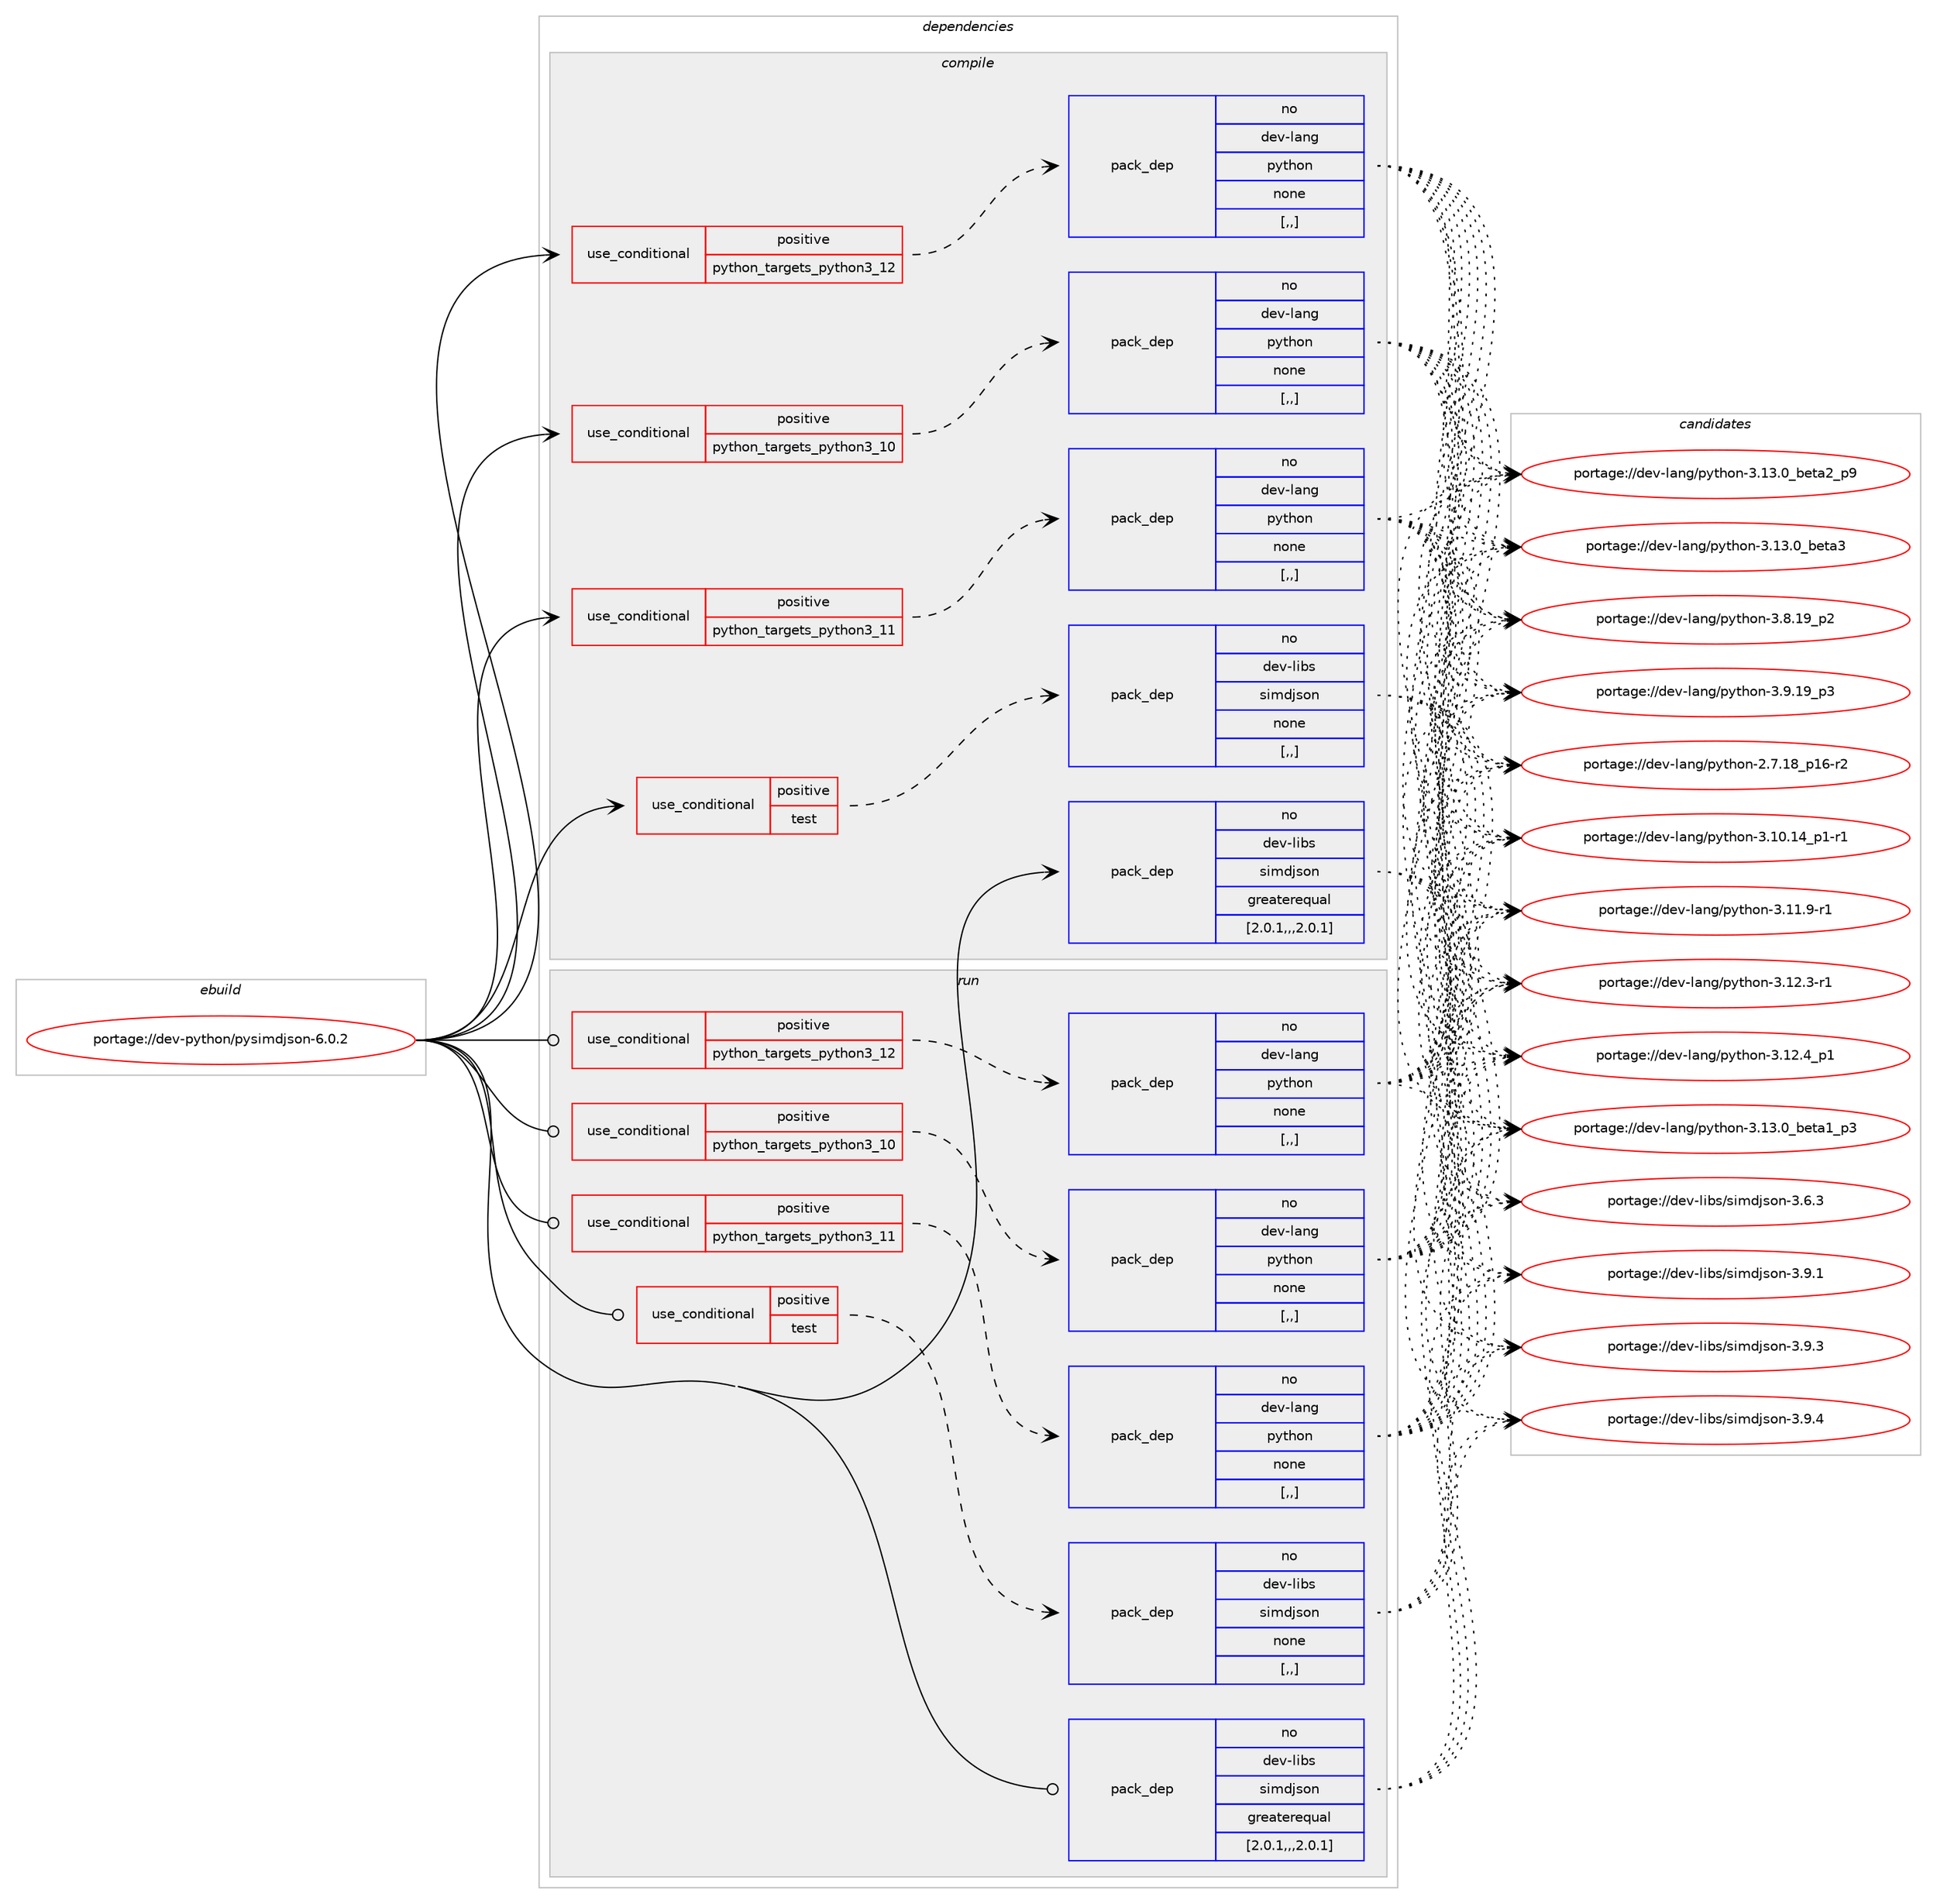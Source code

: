 digraph prolog {

# *************
# Graph options
# *************

newrank=true;
concentrate=true;
compound=true;
graph [rankdir=LR,fontname=Helvetica,fontsize=10,ranksep=1.5];#, ranksep=2.5, nodesep=0.2];
edge  [arrowhead=vee];
node  [fontname=Helvetica,fontsize=10];

# **********
# The ebuild
# **********

subgraph cluster_leftcol {
color=gray;
rank=same;
label=<<i>ebuild</i>>;
id [label="portage://dev-python/pysimdjson-6.0.2", color=red, width=4, href="../dev-python/pysimdjson-6.0.2.svg"];
}

# ****************
# The dependencies
# ****************

subgraph cluster_midcol {
color=gray;
label=<<i>dependencies</i>>;
subgraph cluster_compile {
fillcolor="#eeeeee";
style=filled;
label=<<i>compile</i>>;
subgraph cond36558 {
dependency154694 [label=<<TABLE BORDER="0" CELLBORDER="1" CELLSPACING="0" CELLPADDING="4"><TR><TD ROWSPAN="3" CELLPADDING="10">use_conditional</TD></TR><TR><TD>positive</TD></TR><TR><TD>python_targets_python3_10</TD></TR></TABLE>>, shape=none, color=red];
subgraph pack116902 {
dependency154695 [label=<<TABLE BORDER="0" CELLBORDER="1" CELLSPACING="0" CELLPADDING="4" WIDTH="220"><TR><TD ROWSPAN="6" CELLPADDING="30">pack_dep</TD></TR><TR><TD WIDTH="110">no</TD></TR><TR><TD>dev-lang</TD></TR><TR><TD>python</TD></TR><TR><TD>none</TD></TR><TR><TD>[,,]</TD></TR></TABLE>>, shape=none, color=blue];
}
dependency154694:e -> dependency154695:w [weight=20,style="dashed",arrowhead="vee"];
}
id:e -> dependency154694:w [weight=20,style="solid",arrowhead="vee"];
subgraph cond36559 {
dependency154696 [label=<<TABLE BORDER="0" CELLBORDER="1" CELLSPACING="0" CELLPADDING="4"><TR><TD ROWSPAN="3" CELLPADDING="10">use_conditional</TD></TR><TR><TD>positive</TD></TR><TR><TD>python_targets_python3_11</TD></TR></TABLE>>, shape=none, color=red];
subgraph pack116903 {
dependency154697 [label=<<TABLE BORDER="0" CELLBORDER="1" CELLSPACING="0" CELLPADDING="4" WIDTH="220"><TR><TD ROWSPAN="6" CELLPADDING="30">pack_dep</TD></TR><TR><TD WIDTH="110">no</TD></TR><TR><TD>dev-lang</TD></TR><TR><TD>python</TD></TR><TR><TD>none</TD></TR><TR><TD>[,,]</TD></TR></TABLE>>, shape=none, color=blue];
}
dependency154696:e -> dependency154697:w [weight=20,style="dashed",arrowhead="vee"];
}
id:e -> dependency154696:w [weight=20,style="solid",arrowhead="vee"];
subgraph cond36560 {
dependency154698 [label=<<TABLE BORDER="0" CELLBORDER="1" CELLSPACING="0" CELLPADDING="4"><TR><TD ROWSPAN="3" CELLPADDING="10">use_conditional</TD></TR><TR><TD>positive</TD></TR><TR><TD>python_targets_python3_12</TD></TR></TABLE>>, shape=none, color=red];
subgraph pack116904 {
dependency154699 [label=<<TABLE BORDER="0" CELLBORDER="1" CELLSPACING="0" CELLPADDING="4" WIDTH="220"><TR><TD ROWSPAN="6" CELLPADDING="30">pack_dep</TD></TR><TR><TD WIDTH="110">no</TD></TR><TR><TD>dev-lang</TD></TR><TR><TD>python</TD></TR><TR><TD>none</TD></TR><TR><TD>[,,]</TD></TR></TABLE>>, shape=none, color=blue];
}
dependency154698:e -> dependency154699:w [weight=20,style="dashed",arrowhead="vee"];
}
id:e -> dependency154698:w [weight=20,style="solid",arrowhead="vee"];
subgraph cond36561 {
dependency154700 [label=<<TABLE BORDER="0" CELLBORDER="1" CELLSPACING="0" CELLPADDING="4"><TR><TD ROWSPAN="3" CELLPADDING="10">use_conditional</TD></TR><TR><TD>positive</TD></TR><TR><TD>test</TD></TR></TABLE>>, shape=none, color=red];
subgraph pack116905 {
dependency154701 [label=<<TABLE BORDER="0" CELLBORDER="1" CELLSPACING="0" CELLPADDING="4" WIDTH="220"><TR><TD ROWSPAN="6" CELLPADDING="30">pack_dep</TD></TR><TR><TD WIDTH="110">no</TD></TR><TR><TD>dev-libs</TD></TR><TR><TD>simdjson</TD></TR><TR><TD>none</TD></TR><TR><TD>[,,]</TD></TR></TABLE>>, shape=none, color=blue];
}
dependency154700:e -> dependency154701:w [weight=20,style="dashed",arrowhead="vee"];
}
id:e -> dependency154700:w [weight=20,style="solid",arrowhead="vee"];
subgraph pack116906 {
dependency154702 [label=<<TABLE BORDER="0" CELLBORDER="1" CELLSPACING="0" CELLPADDING="4" WIDTH="220"><TR><TD ROWSPAN="6" CELLPADDING="30">pack_dep</TD></TR><TR><TD WIDTH="110">no</TD></TR><TR><TD>dev-libs</TD></TR><TR><TD>simdjson</TD></TR><TR><TD>greaterequal</TD></TR><TR><TD>[2.0.1,,,2.0.1]</TD></TR></TABLE>>, shape=none, color=blue];
}
id:e -> dependency154702:w [weight=20,style="solid",arrowhead="vee"];
}
subgraph cluster_compileandrun {
fillcolor="#eeeeee";
style=filled;
label=<<i>compile and run</i>>;
}
subgraph cluster_run {
fillcolor="#eeeeee";
style=filled;
label=<<i>run</i>>;
subgraph cond36562 {
dependency154703 [label=<<TABLE BORDER="0" CELLBORDER="1" CELLSPACING="0" CELLPADDING="4"><TR><TD ROWSPAN="3" CELLPADDING="10">use_conditional</TD></TR><TR><TD>positive</TD></TR><TR><TD>python_targets_python3_10</TD></TR></TABLE>>, shape=none, color=red];
subgraph pack116907 {
dependency154704 [label=<<TABLE BORDER="0" CELLBORDER="1" CELLSPACING="0" CELLPADDING="4" WIDTH="220"><TR><TD ROWSPAN="6" CELLPADDING="30">pack_dep</TD></TR><TR><TD WIDTH="110">no</TD></TR><TR><TD>dev-lang</TD></TR><TR><TD>python</TD></TR><TR><TD>none</TD></TR><TR><TD>[,,]</TD></TR></TABLE>>, shape=none, color=blue];
}
dependency154703:e -> dependency154704:w [weight=20,style="dashed",arrowhead="vee"];
}
id:e -> dependency154703:w [weight=20,style="solid",arrowhead="odot"];
subgraph cond36563 {
dependency154705 [label=<<TABLE BORDER="0" CELLBORDER="1" CELLSPACING="0" CELLPADDING="4"><TR><TD ROWSPAN="3" CELLPADDING="10">use_conditional</TD></TR><TR><TD>positive</TD></TR><TR><TD>python_targets_python3_11</TD></TR></TABLE>>, shape=none, color=red];
subgraph pack116908 {
dependency154706 [label=<<TABLE BORDER="0" CELLBORDER="1" CELLSPACING="0" CELLPADDING="4" WIDTH="220"><TR><TD ROWSPAN="6" CELLPADDING="30">pack_dep</TD></TR><TR><TD WIDTH="110">no</TD></TR><TR><TD>dev-lang</TD></TR><TR><TD>python</TD></TR><TR><TD>none</TD></TR><TR><TD>[,,]</TD></TR></TABLE>>, shape=none, color=blue];
}
dependency154705:e -> dependency154706:w [weight=20,style="dashed",arrowhead="vee"];
}
id:e -> dependency154705:w [weight=20,style="solid",arrowhead="odot"];
subgraph cond36564 {
dependency154707 [label=<<TABLE BORDER="0" CELLBORDER="1" CELLSPACING="0" CELLPADDING="4"><TR><TD ROWSPAN="3" CELLPADDING="10">use_conditional</TD></TR><TR><TD>positive</TD></TR><TR><TD>python_targets_python3_12</TD></TR></TABLE>>, shape=none, color=red];
subgraph pack116909 {
dependency154708 [label=<<TABLE BORDER="0" CELLBORDER="1" CELLSPACING="0" CELLPADDING="4" WIDTH="220"><TR><TD ROWSPAN="6" CELLPADDING="30">pack_dep</TD></TR><TR><TD WIDTH="110">no</TD></TR><TR><TD>dev-lang</TD></TR><TR><TD>python</TD></TR><TR><TD>none</TD></TR><TR><TD>[,,]</TD></TR></TABLE>>, shape=none, color=blue];
}
dependency154707:e -> dependency154708:w [weight=20,style="dashed",arrowhead="vee"];
}
id:e -> dependency154707:w [weight=20,style="solid",arrowhead="odot"];
subgraph cond36565 {
dependency154709 [label=<<TABLE BORDER="0" CELLBORDER="1" CELLSPACING="0" CELLPADDING="4"><TR><TD ROWSPAN="3" CELLPADDING="10">use_conditional</TD></TR><TR><TD>positive</TD></TR><TR><TD>test</TD></TR></TABLE>>, shape=none, color=red];
subgraph pack116910 {
dependency154710 [label=<<TABLE BORDER="0" CELLBORDER="1" CELLSPACING="0" CELLPADDING="4" WIDTH="220"><TR><TD ROWSPAN="6" CELLPADDING="30">pack_dep</TD></TR><TR><TD WIDTH="110">no</TD></TR><TR><TD>dev-libs</TD></TR><TR><TD>simdjson</TD></TR><TR><TD>none</TD></TR><TR><TD>[,,]</TD></TR></TABLE>>, shape=none, color=blue];
}
dependency154709:e -> dependency154710:w [weight=20,style="dashed",arrowhead="vee"];
}
id:e -> dependency154709:w [weight=20,style="solid",arrowhead="odot"];
subgraph pack116911 {
dependency154711 [label=<<TABLE BORDER="0" CELLBORDER="1" CELLSPACING="0" CELLPADDING="4" WIDTH="220"><TR><TD ROWSPAN="6" CELLPADDING="30">pack_dep</TD></TR><TR><TD WIDTH="110">no</TD></TR><TR><TD>dev-libs</TD></TR><TR><TD>simdjson</TD></TR><TR><TD>greaterequal</TD></TR><TR><TD>[2.0.1,,,2.0.1]</TD></TR></TABLE>>, shape=none, color=blue];
}
id:e -> dependency154711:w [weight=20,style="solid",arrowhead="odot"];
}
}

# **************
# The candidates
# **************

subgraph cluster_choices {
rank=same;
color=gray;
label=<<i>candidates</i>>;

subgraph choice116902 {
color=black;
nodesep=1;
choice100101118451089711010347112121116104111110455046554649569511249544511450 [label="portage://dev-lang/python-2.7.18_p16-r2", color=red, width=4,href="../dev-lang/python-2.7.18_p16-r2.svg"];
choice100101118451089711010347112121116104111110455146494846495295112494511449 [label="portage://dev-lang/python-3.10.14_p1-r1", color=red, width=4,href="../dev-lang/python-3.10.14_p1-r1.svg"];
choice100101118451089711010347112121116104111110455146494946574511449 [label="portage://dev-lang/python-3.11.9-r1", color=red, width=4,href="../dev-lang/python-3.11.9-r1.svg"];
choice100101118451089711010347112121116104111110455146495046514511449 [label="portage://dev-lang/python-3.12.3-r1", color=red, width=4,href="../dev-lang/python-3.12.3-r1.svg"];
choice100101118451089711010347112121116104111110455146495046529511249 [label="portage://dev-lang/python-3.12.4_p1", color=red, width=4,href="../dev-lang/python-3.12.4_p1.svg"];
choice10010111845108971101034711212111610411111045514649514648959810111697499511251 [label="portage://dev-lang/python-3.13.0_beta1_p3", color=red, width=4,href="../dev-lang/python-3.13.0_beta1_p3.svg"];
choice10010111845108971101034711212111610411111045514649514648959810111697509511257 [label="portage://dev-lang/python-3.13.0_beta2_p9", color=red, width=4,href="../dev-lang/python-3.13.0_beta2_p9.svg"];
choice1001011184510897110103471121211161041111104551464951464895981011169751 [label="portage://dev-lang/python-3.13.0_beta3", color=red, width=4,href="../dev-lang/python-3.13.0_beta3.svg"];
choice100101118451089711010347112121116104111110455146564649579511250 [label="portage://dev-lang/python-3.8.19_p2", color=red, width=4,href="../dev-lang/python-3.8.19_p2.svg"];
choice100101118451089711010347112121116104111110455146574649579511251 [label="portage://dev-lang/python-3.9.19_p3", color=red, width=4,href="../dev-lang/python-3.9.19_p3.svg"];
dependency154695:e -> choice100101118451089711010347112121116104111110455046554649569511249544511450:w [style=dotted,weight="100"];
dependency154695:e -> choice100101118451089711010347112121116104111110455146494846495295112494511449:w [style=dotted,weight="100"];
dependency154695:e -> choice100101118451089711010347112121116104111110455146494946574511449:w [style=dotted,weight="100"];
dependency154695:e -> choice100101118451089711010347112121116104111110455146495046514511449:w [style=dotted,weight="100"];
dependency154695:e -> choice100101118451089711010347112121116104111110455146495046529511249:w [style=dotted,weight="100"];
dependency154695:e -> choice10010111845108971101034711212111610411111045514649514648959810111697499511251:w [style=dotted,weight="100"];
dependency154695:e -> choice10010111845108971101034711212111610411111045514649514648959810111697509511257:w [style=dotted,weight="100"];
dependency154695:e -> choice1001011184510897110103471121211161041111104551464951464895981011169751:w [style=dotted,weight="100"];
dependency154695:e -> choice100101118451089711010347112121116104111110455146564649579511250:w [style=dotted,weight="100"];
dependency154695:e -> choice100101118451089711010347112121116104111110455146574649579511251:w [style=dotted,weight="100"];
}
subgraph choice116903 {
color=black;
nodesep=1;
choice100101118451089711010347112121116104111110455046554649569511249544511450 [label="portage://dev-lang/python-2.7.18_p16-r2", color=red, width=4,href="../dev-lang/python-2.7.18_p16-r2.svg"];
choice100101118451089711010347112121116104111110455146494846495295112494511449 [label="portage://dev-lang/python-3.10.14_p1-r1", color=red, width=4,href="../dev-lang/python-3.10.14_p1-r1.svg"];
choice100101118451089711010347112121116104111110455146494946574511449 [label="portage://dev-lang/python-3.11.9-r1", color=red, width=4,href="../dev-lang/python-3.11.9-r1.svg"];
choice100101118451089711010347112121116104111110455146495046514511449 [label="portage://dev-lang/python-3.12.3-r1", color=red, width=4,href="../dev-lang/python-3.12.3-r1.svg"];
choice100101118451089711010347112121116104111110455146495046529511249 [label="portage://dev-lang/python-3.12.4_p1", color=red, width=4,href="../dev-lang/python-3.12.4_p1.svg"];
choice10010111845108971101034711212111610411111045514649514648959810111697499511251 [label="portage://dev-lang/python-3.13.0_beta1_p3", color=red, width=4,href="../dev-lang/python-3.13.0_beta1_p3.svg"];
choice10010111845108971101034711212111610411111045514649514648959810111697509511257 [label="portage://dev-lang/python-3.13.0_beta2_p9", color=red, width=4,href="../dev-lang/python-3.13.0_beta2_p9.svg"];
choice1001011184510897110103471121211161041111104551464951464895981011169751 [label="portage://dev-lang/python-3.13.0_beta3", color=red, width=4,href="../dev-lang/python-3.13.0_beta3.svg"];
choice100101118451089711010347112121116104111110455146564649579511250 [label="portage://dev-lang/python-3.8.19_p2", color=red, width=4,href="../dev-lang/python-3.8.19_p2.svg"];
choice100101118451089711010347112121116104111110455146574649579511251 [label="portage://dev-lang/python-3.9.19_p3", color=red, width=4,href="../dev-lang/python-3.9.19_p3.svg"];
dependency154697:e -> choice100101118451089711010347112121116104111110455046554649569511249544511450:w [style=dotted,weight="100"];
dependency154697:e -> choice100101118451089711010347112121116104111110455146494846495295112494511449:w [style=dotted,weight="100"];
dependency154697:e -> choice100101118451089711010347112121116104111110455146494946574511449:w [style=dotted,weight="100"];
dependency154697:e -> choice100101118451089711010347112121116104111110455146495046514511449:w [style=dotted,weight="100"];
dependency154697:e -> choice100101118451089711010347112121116104111110455146495046529511249:w [style=dotted,weight="100"];
dependency154697:e -> choice10010111845108971101034711212111610411111045514649514648959810111697499511251:w [style=dotted,weight="100"];
dependency154697:e -> choice10010111845108971101034711212111610411111045514649514648959810111697509511257:w [style=dotted,weight="100"];
dependency154697:e -> choice1001011184510897110103471121211161041111104551464951464895981011169751:w [style=dotted,weight="100"];
dependency154697:e -> choice100101118451089711010347112121116104111110455146564649579511250:w [style=dotted,weight="100"];
dependency154697:e -> choice100101118451089711010347112121116104111110455146574649579511251:w [style=dotted,weight="100"];
}
subgraph choice116904 {
color=black;
nodesep=1;
choice100101118451089711010347112121116104111110455046554649569511249544511450 [label="portage://dev-lang/python-2.7.18_p16-r2", color=red, width=4,href="../dev-lang/python-2.7.18_p16-r2.svg"];
choice100101118451089711010347112121116104111110455146494846495295112494511449 [label="portage://dev-lang/python-3.10.14_p1-r1", color=red, width=4,href="../dev-lang/python-3.10.14_p1-r1.svg"];
choice100101118451089711010347112121116104111110455146494946574511449 [label="portage://dev-lang/python-3.11.9-r1", color=red, width=4,href="../dev-lang/python-3.11.9-r1.svg"];
choice100101118451089711010347112121116104111110455146495046514511449 [label="portage://dev-lang/python-3.12.3-r1", color=red, width=4,href="../dev-lang/python-3.12.3-r1.svg"];
choice100101118451089711010347112121116104111110455146495046529511249 [label="portage://dev-lang/python-3.12.4_p1", color=red, width=4,href="../dev-lang/python-3.12.4_p1.svg"];
choice10010111845108971101034711212111610411111045514649514648959810111697499511251 [label="portage://dev-lang/python-3.13.0_beta1_p3", color=red, width=4,href="../dev-lang/python-3.13.0_beta1_p3.svg"];
choice10010111845108971101034711212111610411111045514649514648959810111697509511257 [label="portage://dev-lang/python-3.13.0_beta2_p9", color=red, width=4,href="../dev-lang/python-3.13.0_beta2_p9.svg"];
choice1001011184510897110103471121211161041111104551464951464895981011169751 [label="portage://dev-lang/python-3.13.0_beta3", color=red, width=4,href="../dev-lang/python-3.13.0_beta3.svg"];
choice100101118451089711010347112121116104111110455146564649579511250 [label="portage://dev-lang/python-3.8.19_p2", color=red, width=4,href="../dev-lang/python-3.8.19_p2.svg"];
choice100101118451089711010347112121116104111110455146574649579511251 [label="portage://dev-lang/python-3.9.19_p3", color=red, width=4,href="../dev-lang/python-3.9.19_p3.svg"];
dependency154699:e -> choice100101118451089711010347112121116104111110455046554649569511249544511450:w [style=dotted,weight="100"];
dependency154699:e -> choice100101118451089711010347112121116104111110455146494846495295112494511449:w [style=dotted,weight="100"];
dependency154699:e -> choice100101118451089711010347112121116104111110455146494946574511449:w [style=dotted,weight="100"];
dependency154699:e -> choice100101118451089711010347112121116104111110455146495046514511449:w [style=dotted,weight="100"];
dependency154699:e -> choice100101118451089711010347112121116104111110455146495046529511249:w [style=dotted,weight="100"];
dependency154699:e -> choice10010111845108971101034711212111610411111045514649514648959810111697499511251:w [style=dotted,weight="100"];
dependency154699:e -> choice10010111845108971101034711212111610411111045514649514648959810111697509511257:w [style=dotted,weight="100"];
dependency154699:e -> choice1001011184510897110103471121211161041111104551464951464895981011169751:w [style=dotted,weight="100"];
dependency154699:e -> choice100101118451089711010347112121116104111110455146564649579511250:w [style=dotted,weight="100"];
dependency154699:e -> choice100101118451089711010347112121116104111110455146574649579511251:w [style=dotted,weight="100"];
}
subgraph choice116905 {
color=black;
nodesep=1;
choice100101118451081059811547115105109100106115111110455146544651 [label="portage://dev-libs/simdjson-3.6.3", color=red, width=4,href="../dev-libs/simdjson-3.6.3.svg"];
choice100101118451081059811547115105109100106115111110455146574649 [label="portage://dev-libs/simdjson-3.9.1", color=red, width=4,href="../dev-libs/simdjson-3.9.1.svg"];
choice100101118451081059811547115105109100106115111110455146574651 [label="portage://dev-libs/simdjson-3.9.3", color=red, width=4,href="../dev-libs/simdjson-3.9.3.svg"];
choice100101118451081059811547115105109100106115111110455146574652 [label="portage://dev-libs/simdjson-3.9.4", color=red, width=4,href="../dev-libs/simdjson-3.9.4.svg"];
dependency154701:e -> choice100101118451081059811547115105109100106115111110455146544651:w [style=dotted,weight="100"];
dependency154701:e -> choice100101118451081059811547115105109100106115111110455146574649:w [style=dotted,weight="100"];
dependency154701:e -> choice100101118451081059811547115105109100106115111110455146574651:w [style=dotted,weight="100"];
dependency154701:e -> choice100101118451081059811547115105109100106115111110455146574652:w [style=dotted,weight="100"];
}
subgraph choice116906 {
color=black;
nodesep=1;
choice100101118451081059811547115105109100106115111110455146544651 [label="portage://dev-libs/simdjson-3.6.3", color=red, width=4,href="../dev-libs/simdjson-3.6.3.svg"];
choice100101118451081059811547115105109100106115111110455146574649 [label="portage://dev-libs/simdjson-3.9.1", color=red, width=4,href="../dev-libs/simdjson-3.9.1.svg"];
choice100101118451081059811547115105109100106115111110455146574651 [label="portage://dev-libs/simdjson-3.9.3", color=red, width=4,href="../dev-libs/simdjson-3.9.3.svg"];
choice100101118451081059811547115105109100106115111110455146574652 [label="portage://dev-libs/simdjson-3.9.4", color=red, width=4,href="../dev-libs/simdjson-3.9.4.svg"];
dependency154702:e -> choice100101118451081059811547115105109100106115111110455146544651:w [style=dotted,weight="100"];
dependency154702:e -> choice100101118451081059811547115105109100106115111110455146574649:w [style=dotted,weight="100"];
dependency154702:e -> choice100101118451081059811547115105109100106115111110455146574651:w [style=dotted,weight="100"];
dependency154702:e -> choice100101118451081059811547115105109100106115111110455146574652:w [style=dotted,weight="100"];
}
subgraph choice116907 {
color=black;
nodesep=1;
choice100101118451089711010347112121116104111110455046554649569511249544511450 [label="portage://dev-lang/python-2.7.18_p16-r2", color=red, width=4,href="../dev-lang/python-2.7.18_p16-r2.svg"];
choice100101118451089711010347112121116104111110455146494846495295112494511449 [label="portage://dev-lang/python-3.10.14_p1-r1", color=red, width=4,href="../dev-lang/python-3.10.14_p1-r1.svg"];
choice100101118451089711010347112121116104111110455146494946574511449 [label="portage://dev-lang/python-3.11.9-r1", color=red, width=4,href="../dev-lang/python-3.11.9-r1.svg"];
choice100101118451089711010347112121116104111110455146495046514511449 [label="portage://dev-lang/python-3.12.3-r1", color=red, width=4,href="../dev-lang/python-3.12.3-r1.svg"];
choice100101118451089711010347112121116104111110455146495046529511249 [label="portage://dev-lang/python-3.12.4_p1", color=red, width=4,href="../dev-lang/python-3.12.4_p1.svg"];
choice10010111845108971101034711212111610411111045514649514648959810111697499511251 [label="portage://dev-lang/python-3.13.0_beta1_p3", color=red, width=4,href="../dev-lang/python-3.13.0_beta1_p3.svg"];
choice10010111845108971101034711212111610411111045514649514648959810111697509511257 [label="portage://dev-lang/python-3.13.0_beta2_p9", color=red, width=4,href="../dev-lang/python-3.13.0_beta2_p9.svg"];
choice1001011184510897110103471121211161041111104551464951464895981011169751 [label="portage://dev-lang/python-3.13.0_beta3", color=red, width=4,href="../dev-lang/python-3.13.0_beta3.svg"];
choice100101118451089711010347112121116104111110455146564649579511250 [label="portage://dev-lang/python-3.8.19_p2", color=red, width=4,href="../dev-lang/python-3.8.19_p2.svg"];
choice100101118451089711010347112121116104111110455146574649579511251 [label="portage://dev-lang/python-3.9.19_p3", color=red, width=4,href="../dev-lang/python-3.9.19_p3.svg"];
dependency154704:e -> choice100101118451089711010347112121116104111110455046554649569511249544511450:w [style=dotted,weight="100"];
dependency154704:e -> choice100101118451089711010347112121116104111110455146494846495295112494511449:w [style=dotted,weight="100"];
dependency154704:e -> choice100101118451089711010347112121116104111110455146494946574511449:w [style=dotted,weight="100"];
dependency154704:e -> choice100101118451089711010347112121116104111110455146495046514511449:w [style=dotted,weight="100"];
dependency154704:e -> choice100101118451089711010347112121116104111110455146495046529511249:w [style=dotted,weight="100"];
dependency154704:e -> choice10010111845108971101034711212111610411111045514649514648959810111697499511251:w [style=dotted,weight="100"];
dependency154704:e -> choice10010111845108971101034711212111610411111045514649514648959810111697509511257:w [style=dotted,weight="100"];
dependency154704:e -> choice1001011184510897110103471121211161041111104551464951464895981011169751:w [style=dotted,weight="100"];
dependency154704:e -> choice100101118451089711010347112121116104111110455146564649579511250:w [style=dotted,weight="100"];
dependency154704:e -> choice100101118451089711010347112121116104111110455146574649579511251:w [style=dotted,weight="100"];
}
subgraph choice116908 {
color=black;
nodesep=1;
choice100101118451089711010347112121116104111110455046554649569511249544511450 [label="portage://dev-lang/python-2.7.18_p16-r2", color=red, width=4,href="../dev-lang/python-2.7.18_p16-r2.svg"];
choice100101118451089711010347112121116104111110455146494846495295112494511449 [label="portage://dev-lang/python-3.10.14_p1-r1", color=red, width=4,href="../dev-lang/python-3.10.14_p1-r1.svg"];
choice100101118451089711010347112121116104111110455146494946574511449 [label="portage://dev-lang/python-3.11.9-r1", color=red, width=4,href="../dev-lang/python-3.11.9-r1.svg"];
choice100101118451089711010347112121116104111110455146495046514511449 [label="portage://dev-lang/python-3.12.3-r1", color=red, width=4,href="../dev-lang/python-3.12.3-r1.svg"];
choice100101118451089711010347112121116104111110455146495046529511249 [label="portage://dev-lang/python-3.12.4_p1", color=red, width=4,href="../dev-lang/python-3.12.4_p1.svg"];
choice10010111845108971101034711212111610411111045514649514648959810111697499511251 [label="portage://dev-lang/python-3.13.0_beta1_p3", color=red, width=4,href="../dev-lang/python-3.13.0_beta1_p3.svg"];
choice10010111845108971101034711212111610411111045514649514648959810111697509511257 [label="portage://dev-lang/python-3.13.0_beta2_p9", color=red, width=4,href="../dev-lang/python-3.13.0_beta2_p9.svg"];
choice1001011184510897110103471121211161041111104551464951464895981011169751 [label="portage://dev-lang/python-3.13.0_beta3", color=red, width=4,href="../dev-lang/python-3.13.0_beta3.svg"];
choice100101118451089711010347112121116104111110455146564649579511250 [label="portage://dev-lang/python-3.8.19_p2", color=red, width=4,href="../dev-lang/python-3.8.19_p2.svg"];
choice100101118451089711010347112121116104111110455146574649579511251 [label="portage://dev-lang/python-3.9.19_p3", color=red, width=4,href="../dev-lang/python-3.9.19_p3.svg"];
dependency154706:e -> choice100101118451089711010347112121116104111110455046554649569511249544511450:w [style=dotted,weight="100"];
dependency154706:e -> choice100101118451089711010347112121116104111110455146494846495295112494511449:w [style=dotted,weight="100"];
dependency154706:e -> choice100101118451089711010347112121116104111110455146494946574511449:w [style=dotted,weight="100"];
dependency154706:e -> choice100101118451089711010347112121116104111110455146495046514511449:w [style=dotted,weight="100"];
dependency154706:e -> choice100101118451089711010347112121116104111110455146495046529511249:w [style=dotted,weight="100"];
dependency154706:e -> choice10010111845108971101034711212111610411111045514649514648959810111697499511251:w [style=dotted,weight="100"];
dependency154706:e -> choice10010111845108971101034711212111610411111045514649514648959810111697509511257:w [style=dotted,weight="100"];
dependency154706:e -> choice1001011184510897110103471121211161041111104551464951464895981011169751:w [style=dotted,weight="100"];
dependency154706:e -> choice100101118451089711010347112121116104111110455146564649579511250:w [style=dotted,weight="100"];
dependency154706:e -> choice100101118451089711010347112121116104111110455146574649579511251:w [style=dotted,weight="100"];
}
subgraph choice116909 {
color=black;
nodesep=1;
choice100101118451089711010347112121116104111110455046554649569511249544511450 [label="portage://dev-lang/python-2.7.18_p16-r2", color=red, width=4,href="../dev-lang/python-2.7.18_p16-r2.svg"];
choice100101118451089711010347112121116104111110455146494846495295112494511449 [label="portage://dev-lang/python-3.10.14_p1-r1", color=red, width=4,href="../dev-lang/python-3.10.14_p1-r1.svg"];
choice100101118451089711010347112121116104111110455146494946574511449 [label="portage://dev-lang/python-3.11.9-r1", color=red, width=4,href="../dev-lang/python-3.11.9-r1.svg"];
choice100101118451089711010347112121116104111110455146495046514511449 [label="portage://dev-lang/python-3.12.3-r1", color=red, width=4,href="../dev-lang/python-3.12.3-r1.svg"];
choice100101118451089711010347112121116104111110455146495046529511249 [label="portage://dev-lang/python-3.12.4_p1", color=red, width=4,href="../dev-lang/python-3.12.4_p1.svg"];
choice10010111845108971101034711212111610411111045514649514648959810111697499511251 [label="portage://dev-lang/python-3.13.0_beta1_p3", color=red, width=4,href="../dev-lang/python-3.13.0_beta1_p3.svg"];
choice10010111845108971101034711212111610411111045514649514648959810111697509511257 [label="portage://dev-lang/python-3.13.0_beta2_p9", color=red, width=4,href="../dev-lang/python-3.13.0_beta2_p9.svg"];
choice1001011184510897110103471121211161041111104551464951464895981011169751 [label="portage://dev-lang/python-3.13.0_beta3", color=red, width=4,href="../dev-lang/python-3.13.0_beta3.svg"];
choice100101118451089711010347112121116104111110455146564649579511250 [label="portage://dev-lang/python-3.8.19_p2", color=red, width=4,href="../dev-lang/python-3.8.19_p2.svg"];
choice100101118451089711010347112121116104111110455146574649579511251 [label="portage://dev-lang/python-3.9.19_p3", color=red, width=4,href="../dev-lang/python-3.9.19_p3.svg"];
dependency154708:e -> choice100101118451089711010347112121116104111110455046554649569511249544511450:w [style=dotted,weight="100"];
dependency154708:e -> choice100101118451089711010347112121116104111110455146494846495295112494511449:w [style=dotted,weight="100"];
dependency154708:e -> choice100101118451089711010347112121116104111110455146494946574511449:w [style=dotted,weight="100"];
dependency154708:e -> choice100101118451089711010347112121116104111110455146495046514511449:w [style=dotted,weight="100"];
dependency154708:e -> choice100101118451089711010347112121116104111110455146495046529511249:w [style=dotted,weight="100"];
dependency154708:e -> choice10010111845108971101034711212111610411111045514649514648959810111697499511251:w [style=dotted,weight="100"];
dependency154708:e -> choice10010111845108971101034711212111610411111045514649514648959810111697509511257:w [style=dotted,weight="100"];
dependency154708:e -> choice1001011184510897110103471121211161041111104551464951464895981011169751:w [style=dotted,weight="100"];
dependency154708:e -> choice100101118451089711010347112121116104111110455146564649579511250:w [style=dotted,weight="100"];
dependency154708:e -> choice100101118451089711010347112121116104111110455146574649579511251:w [style=dotted,weight="100"];
}
subgraph choice116910 {
color=black;
nodesep=1;
choice100101118451081059811547115105109100106115111110455146544651 [label="portage://dev-libs/simdjson-3.6.3", color=red, width=4,href="../dev-libs/simdjson-3.6.3.svg"];
choice100101118451081059811547115105109100106115111110455146574649 [label="portage://dev-libs/simdjson-3.9.1", color=red, width=4,href="../dev-libs/simdjson-3.9.1.svg"];
choice100101118451081059811547115105109100106115111110455146574651 [label="portage://dev-libs/simdjson-3.9.3", color=red, width=4,href="../dev-libs/simdjson-3.9.3.svg"];
choice100101118451081059811547115105109100106115111110455146574652 [label="portage://dev-libs/simdjson-3.9.4", color=red, width=4,href="../dev-libs/simdjson-3.9.4.svg"];
dependency154710:e -> choice100101118451081059811547115105109100106115111110455146544651:w [style=dotted,weight="100"];
dependency154710:e -> choice100101118451081059811547115105109100106115111110455146574649:w [style=dotted,weight="100"];
dependency154710:e -> choice100101118451081059811547115105109100106115111110455146574651:w [style=dotted,weight="100"];
dependency154710:e -> choice100101118451081059811547115105109100106115111110455146574652:w [style=dotted,weight="100"];
}
subgraph choice116911 {
color=black;
nodesep=1;
choice100101118451081059811547115105109100106115111110455146544651 [label="portage://dev-libs/simdjson-3.6.3", color=red, width=4,href="../dev-libs/simdjson-3.6.3.svg"];
choice100101118451081059811547115105109100106115111110455146574649 [label="portage://dev-libs/simdjson-3.9.1", color=red, width=4,href="../dev-libs/simdjson-3.9.1.svg"];
choice100101118451081059811547115105109100106115111110455146574651 [label="portage://dev-libs/simdjson-3.9.3", color=red, width=4,href="../dev-libs/simdjson-3.9.3.svg"];
choice100101118451081059811547115105109100106115111110455146574652 [label="portage://dev-libs/simdjson-3.9.4", color=red, width=4,href="../dev-libs/simdjson-3.9.4.svg"];
dependency154711:e -> choice100101118451081059811547115105109100106115111110455146544651:w [style=dotted,weight="100"];
dependency154711:e -> choice100101118451081059811547115105109100106115111110455146574649:w [style=dotted,weight="100"];
dependency154711:e -> choice100101118451081059811547115105109100106115111110455146574651:w [style=dotted,weight="100"];
dependency154711:e -> choice100101118451081059811547115105109100106115111110455146574652:w [style=dotted,weight="100"];
}
}

}
